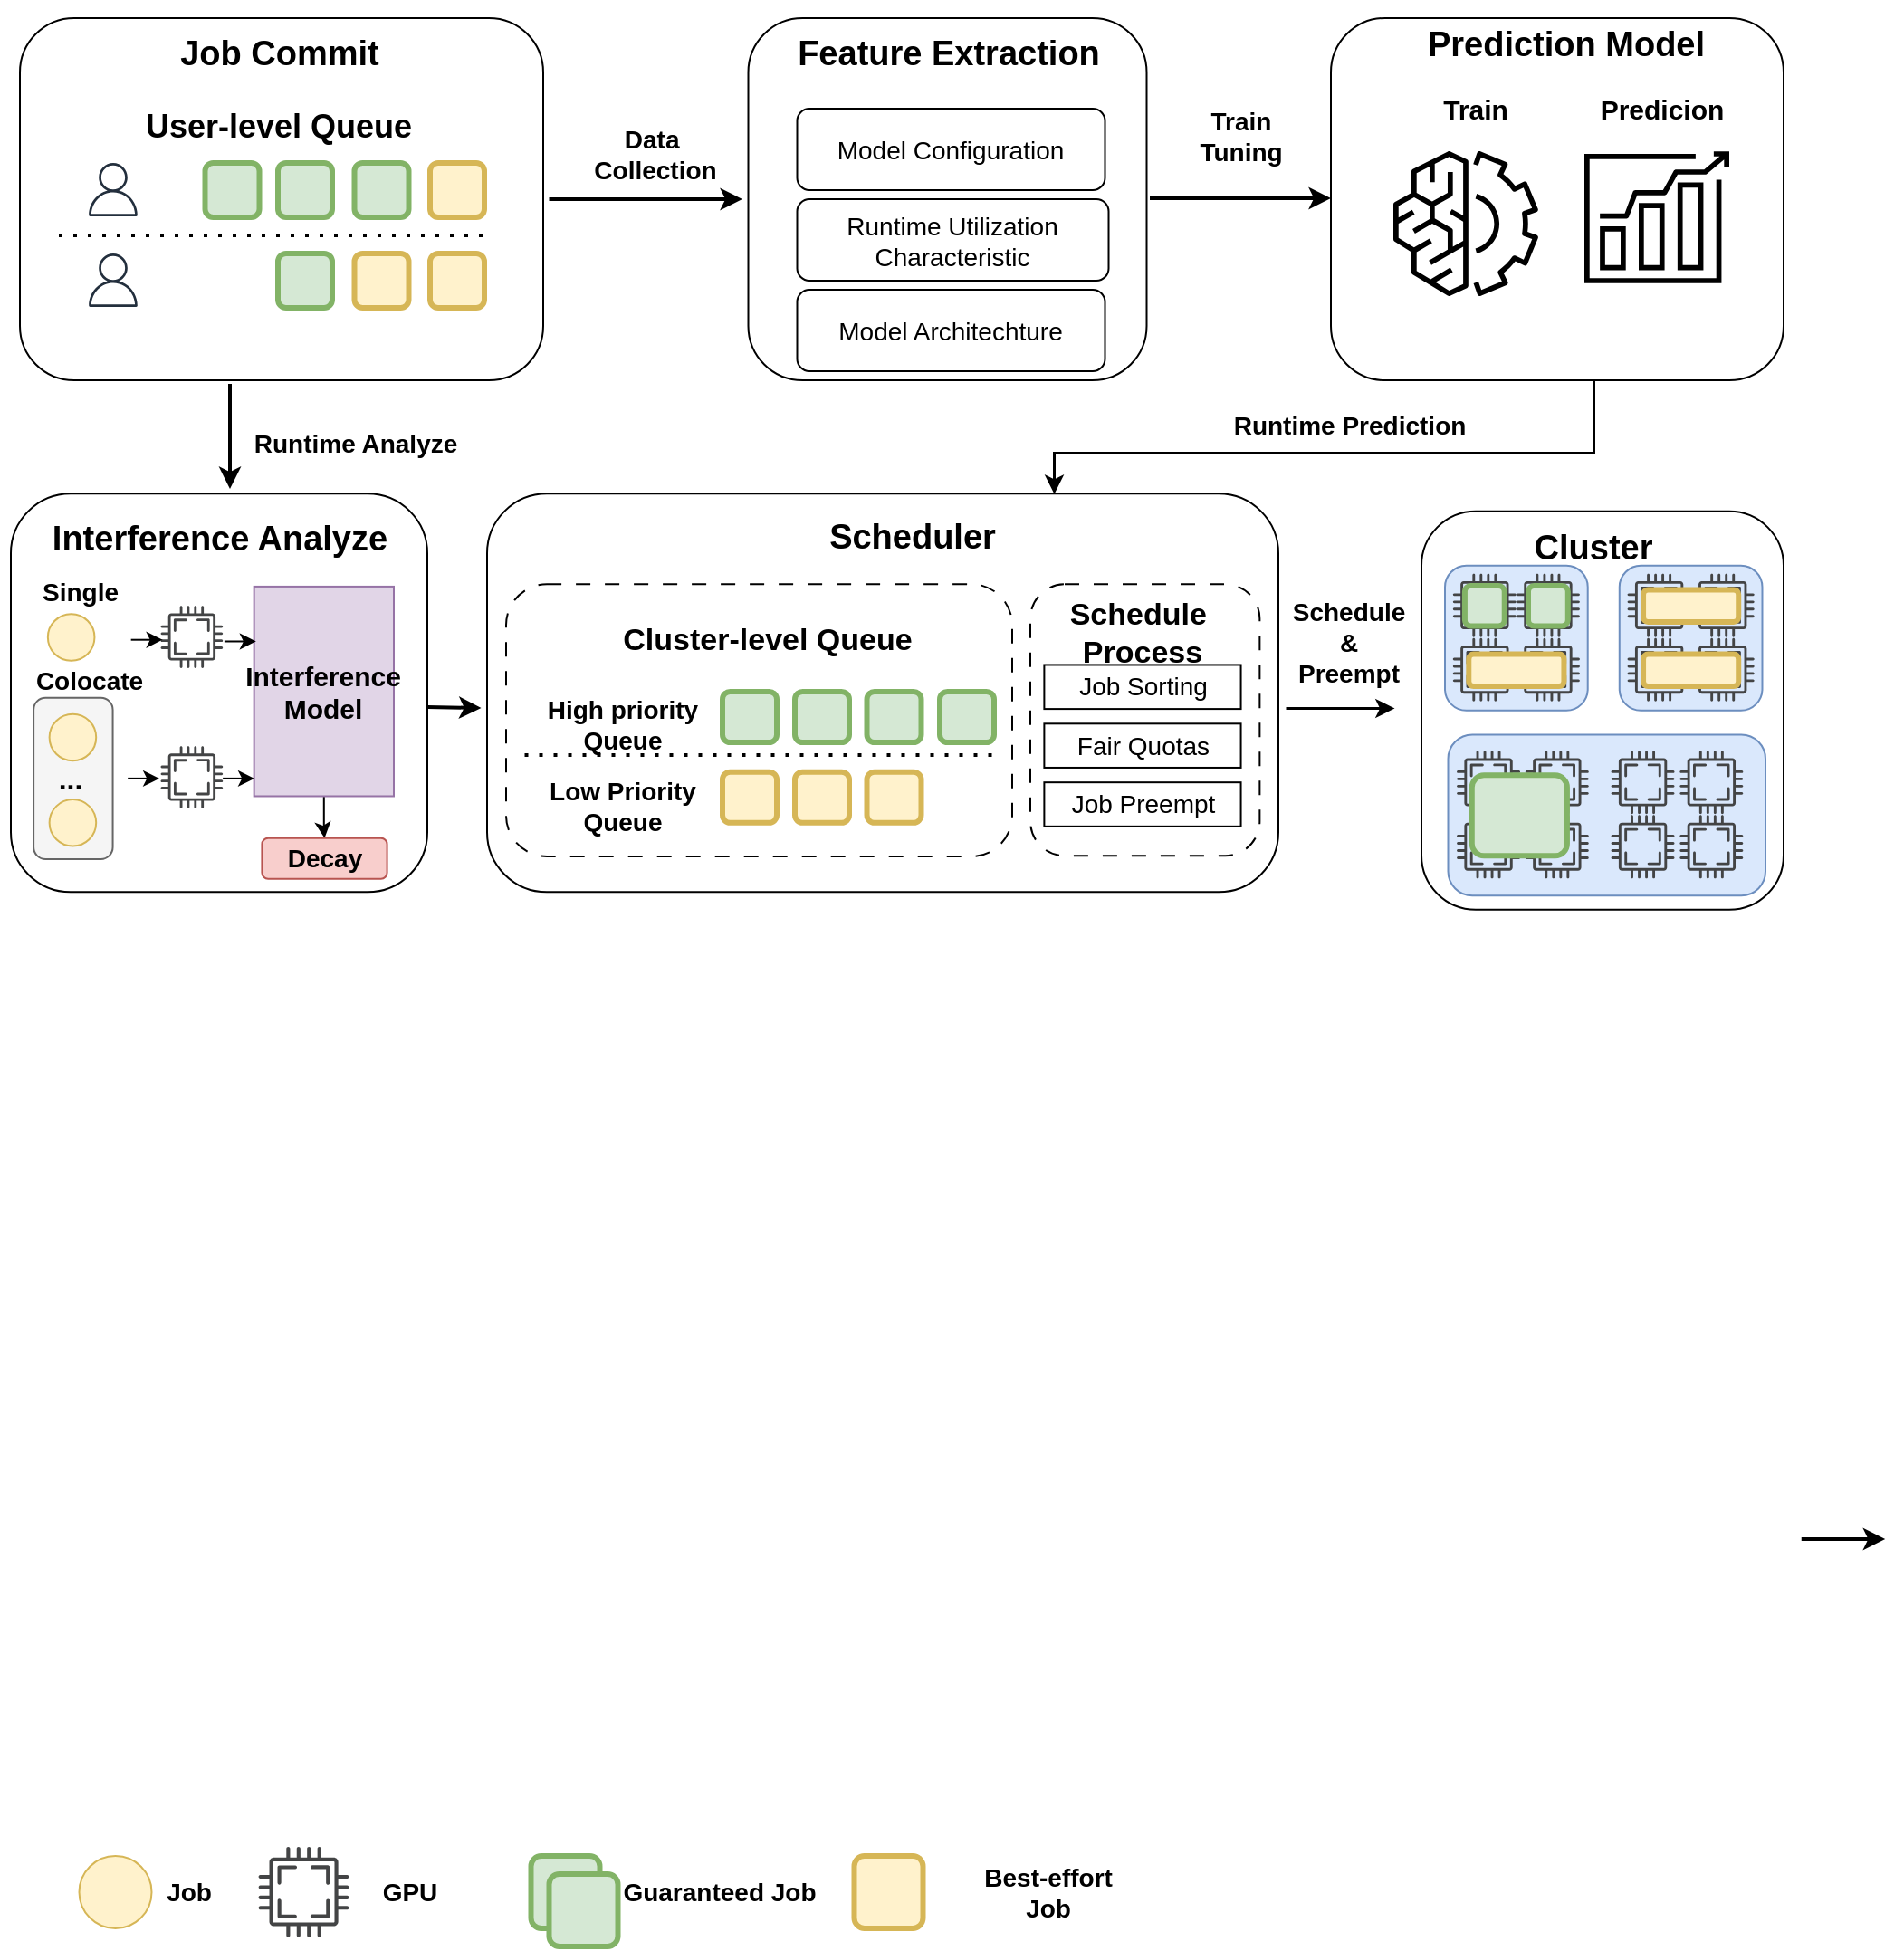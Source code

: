 <mxfile version="26.2.13">
  <diagram name="Page-1" id="rEyPldxTlcFiVWtAm4uS">
    <mxGraphModel dx="2829" dy="1093" grid="1" gridSize="10" guides="1" tooltips="1" connect="1" arrows="1" fold="1" page="1" pageScale="1" pageWidth="827" pageHeight="1169" math="0" shadow="0">
      <root>
        <mxCell id="0" />
        <mxCell id="1" parent="0" />
        <mxCell id="xA-fxwkaHmTKi_L9O3ju-38" value="" style="rounded=1;whiteSpace=wrap;html=1;align=center;verticalAlign=middle;fontFamily=Helvetica;fontSize=12;" parent="1" vertex="1">
          <mxGeometry x="-1604" y="942.63" width="230" height="220" as="geometry" />
        </mxCell>
        <mxCell id="xA-fxwkaHmTKi_L9O3ju-1" value="" style="rounded=1;whiteSpace=wrap;html=1;fillStyle=auto;" parent="1" vertex="1">
          <mxGeometry x="-1599" y="680" width="289" height="200" as="geometry" />
        </mxCell>
        <mxCell id="xA-fxwkaHmTKi_L9O3ju-18" value="&lt;font style=&quot;font-size: 19px;&quot;&gt;&lt;b style=&quot;&quot;&gt;Job Commit&lt;/b&gt;&lt;/font&gt;" style="rounded=0;whiteSpace=wrap;html=1;strokeColor=none;align=center;verticalAlign=middle;fontFamily=Helvetica;fontSize=12;fontColor=default;fillColor=none;" parent="1" vertex="1">
          <mxGeometry x="-1577" y="680" width="243" height="40" as="geometry" />
        </mxCell>
        <mxCell id="xA-fxwkaHmTKi_L9O3ju-29" value="" style="edgeStyle=orthogonalEdgeStyle;rounded=0;orthogonalLoop=1;jettySize=auto;html=1;fontFamily=Helvetica;fontSize=12;fontColor=default;strokeWidth=1.5;" parent="1" source="xA-fxwkaHmTKi_L9O3ju-30" target="xA-fxwkaHmTKi_L9O3ju-57" edge="1">
          <mxGeometry relative="1" as="geometry">
            <Array as="points">
              <mxPoint x="-730" y="920" />
              <mxPoint x="-1028" y="920" />
            </Array>
          </mxGeometry>
        </mxCell>
        <mxCell id="xA-fxwkaHmTKi_L9O3ju-30" value="" style="rounded=1;whiteSpace=wrap;html=1;align=center;verticalAlign=middle;fontFamily=Helvetica;fontSize=12;" parent="1" vertex="1">
          <mxGeometry x="-875" y="680" width="250" height="200" as="geometry" />
        </mxCell>
        <mxCell id="xA-fxwkaHmTKi_L9O3ju-31" value="" style="sketch=0;points=[[0,0,0],[0.25,0,0],[0.5,0,0],[0.75,0,0],[1,0,0],[0,1,0],[0.25,1,0],[0.5,1,0],[0.75,1,0],[1,1,0],[0,0.25,0],[0,0.5,0],[0,0.75,0],[1,0.25,0],[1,0.5,0],[1,0.75,0]];outlineConnect=0;dashed=0;verticalLabelPosition=bottom;verticalAlign=top;align=center;html=1;fontSize=12;fontStyle=0;aspect=fixed;shape=mxgraph.aws4.resourceIcon;resIcon=mxgraph.aws4.machine_learning;rounded=1;fontFamily=Helvetica;" parent="1" vertex="1">
          <mxGeometry x="-850.5" y="743.5" width="100" height="100" as="geometry" />
        </mxCell>
        <mxCell id="xA-fxwkaHmTKi_L9O3ju-32" value="" style="sketch=0;points=[[0,0,0],[0.25,0,0],[0.5,0,0],[0.75,0,0],[1,0,0],[0,1,0],[0.25,1,0],[0.5,1,0],[0.75,1,0],[1,1,0],[0,0.25,0],[0,0.5,0],[0,0.75,0],[1,0.25,0],[1,0.5,0],[1,0.75,0]];outlineConnect=0;dashed=0;verticalLabelPosition=bottom;verticalAlign=top;align=center;html=1;fontSize=12;fontStyle=0;aspect=fixed;shape=mxgraph.aws4.resourceIcon;resIcon=mxgraph.aws4.forecast;rounded=1;fontFamily=Helvetica;" parent="1" vertex="1">
          <mxGeometry x="-745" y="740" width="100" height="100" as="geometry" />
        </mxCell>
        <mxCell id="xA-fxwkaHmTKi_L9O3ju-33" value="&lt;b style=&quot;&quot;&gt;&lt;font style=&quot;font-size: 19px;&quot;&gt;Prediction Model&lt;/font&gt;&lt;/b&gt;" style="rounded=0;whiteSpace=wrap;html=1;strokeColor=none;align=center;verticalAlign=middle;fontFamily=Helvetica;fontSize=12;fontColor=default;fillColor=none;" parent="1" vertex="1">
          <mxGeometry x="-850" y="680" width="210" height="30" as="geometry" />
        </mxCell>
        <mxCell id="xA-fxwkaHmTKi_L9O3ju-34" value="&lt;font style=&quot;font-size: 15px;&quot;&gt;&lt;b&gt;Train&lt;/b&gt;&lt;/font&gt;" style="rounded=0;whiteSpace=wrap;html=1;strokeColor=none;align=center;verticalAlign=middle;fontFamily=Helvetica;fontSize=12;fontColor=default;fillColor=none;" parent="1" vertex="1">
          <mxGeometry x="-855" y="700" width="120" height="60" as="geometry" />
        </mxCell>
        <mxCell id="xA-fxwkaHmTKi_L9O3ju-35" value="&lt;span style=&quot;font-size: 15px;&quot;&gt;&lt;b&gt;Predicion&lt;/b&gt;&lt;/span&gt;" style="rounded=0;whiteSpace=wrap;html=1;strokeColor=none;align=center;verticalAlign=middle;fontFamily=Helvetica;fontSize=12;fontColor=default;fillColor=none;" parent="1" vertex="1">
          <mxGeometry x="-752" y="700" width="120" height="60" as="geometry" />
        </mxCell>
        <mxCell id="xA-fxwkaHmTKi_L9O3ju-36" value="" style="endArrow=classic;html=1;rounded=0;fontFamily=Helvetica;fontSize=12;fontColor=default;strokeWidth=2;" parent="1" edge="1">
          <mxGeometry width="50" height="50" relative="1" as="geometry">
            <mxPoint x="-975" y="779.5" as="sourcePoint" />
            <mxPoint x="-875" y="779.5" as="targetPoint" />
          </mxGeometry>
        </mxCell>
        <mxCell id="xA-fxwkaHmTKi_L9O3ju-37" value="&lt;b&gt;&lt;font style=&quot;font-size: 14px;&quot;&gt;Train&lt;/font&gt;&lt;/b&gt;&lt;div&gt;&lt;b&gt;&lt;font style=&quot;font-size: 14px;&quot;&gt;Tuning&lt;/font&gt;&lt;/b&gt;&lt;/div&gt;" style="text;html=1;align=center;verticalAlign=middle;resizable=0;points=[];autosize=1;strokeColor=none;fillColor=none;fontFamily=Helvetica;fontSize=12;fontColor=default;" parent="1" vertex="1">
          <mxGeometry x="-960" y="720" width="70" height="50" as="geometry" />
        </mxCell>
        <mxCell id="xA-fxwkaHmTKi_L9O3ju-39" value="" style="ellipse;whiteSpace=wrap;html=1;aspect=fixed;rounded=1;strokeColor=#d6b656;align=center;verticalAlign=middle;fontFamily=Helvetica;fontSize=12;fillColor=#fff2cc;" parent="1" vertex="1">
          <mxGeometry x="-1566.25" y="1695" width="40" height="40" as="geometry" />
        </mxCell>
        <mxCell id="xA-fxwkaHmTKi_L9O3ju-40" value="" style="sketch=0;pointerEvents=1;shadow=0;dashed=0;html=1;strokeColor=none;fillColor=#434445;aspect=fixed;labelPosition=center;verticalLabelPosition=bottom;verticalAlign=top;align=center;outlineConnect=0;shape=mxgraph.vvd.cpu;rounded=1;fontFamily=Helvetica;fontSize=12;fontColor=default;" parent="1" vertex="1">
          <mxGeometry x="-1467.25" y="1690" width="50" height="50" as="geometry" />
        </mxCell>
        <mxCell id="xA-fxwkaHmTKi_L9O3ju-41" value="&lt;font style=&quot;font-size: 14px;&quot;&gt;&lt;b&gt;Job&lt;/b&gt;&lt;/font&gt;" style="text;html=1;align=center;verticalAlign=middle;resizable=0;points=[];autosize=1;strokeColor=none;fillColor=none;fontFamily=Helvetica;fontSize=12;fontColor=default;" parent="1" vertex="1">
          <mxGeometry x="-1531.25" y="1700" width="50" height="30" as="geometry" />
        </mxCell>
        <mxCell id="xA-fxwkaHmTKi_L9O3ju-42" value="&lt;font style=&quot;font-size: 14px;&quot;&gt;&lt;b&gt;GPU&lt;/b&gt;&lt;/font&gt;" style="text;html=1;align=center;verticalAlign=middle;resizable=0;points=[];autosize=1;strokeColor=none;fillColor=none;fontFamily=Helvetica;fontSize=12;fontColor=default;" parent="1" vertex="1">
          <mxGeometry x="-1409.25" y="1700" width="50" height="30" as="geometry" />
        </mxCell>
        <mxCell id="xA-fxwkaHmTKi_L9O3ju-56" value="&lt;font style=&quot;font-size: 14px;&quot;&gt;&lt;b&gt;Runtime Analyze&lt;/b&gt;&lt;/font&gt;" style="text;html=1;align=center;verticalAlign=middle;resizable=0;points=[];autosize=1;strokeColor=none;fillColor=none;fontFamily=Helvetica;fontSize=12;fontColor=default;" parent="1" vertex="1">
          <mxGeometry x="-1484" y="900.25" width="140" height="30" as="geometry" />
        </mxCell>
        <mxCell id="xA-fxwkaHmTKi_L9O3ju-57" value="" style="rounded=1;whiteSpace=wrap;html=1;align=center;verticalAlign=middle;fontFamily=Helvetica;fontSize=12;" parent="1" vertex="1">
          <mxGeometry x="-1341" y="942.63" width="437" height="220" as="geometry" />
        </mxCell>
        <mxCell id="xA-fxwkaHmTKi_L9O3ju-58" value="&lt;b style=&quot;&quot;&gt;&lt;font style=&quot;font-size: 19px;&quot;&gt;Scheduler&lt;/font&gt;&lt;/b&gt;" style="rounded=0;whiteSpace=wrap;html=1;strokeColor=none;align=center;verticalAlign=middle;fontFamily=Helvetica;fontSize=12;fontColor=default;fillColor=none;" parent="1" vertex="1">
          <mxGeometry x="-1211" y="937.38" width="210" height="60" as="geometry" />
        </mxCell>
        <mxCell id="xA-fxwkaHmTKi_L9O3ju-65" value="" style="endArrow=classic;html=1;rounded=0;fontFamily=Helvetica;fontSize=12;fontColor=default;strokeWidth=2;" parent="1" edge="1">
          <mxGeometry width="50" height="50" relative="1" as="geometry">
            <mxPoint x="-615.125" y="1520.0" as="sourcePoint" />
            <mxPoint x="-568.88" y="1520" as="targetPoint" />
          </mxGeometry>
        </mxCell>
        <mxCell id="xA-fxwkaHmTKi_L9O3ju-79" value="&lt;b style=&quot;&quot;&gt;&lt;font style=&quot;font-size: 19px;&quot;&gt;Interference Analyze&lt;/font&gt;&lt;/b&gt;" style="rounded=0;whiteSpace=wrap;html=1;strokeColor=none;align=center;verticalAlign=middle;fontFamily=Helvetica;fontSize=12;fontColor=default;fillColor=none;" parent="1" vertex="1">
          <mxGeometry x="-1610" y="952.63" width="243" height="29.75" as="geometry" />
        </mxCell>
        <mxCell id="xA-fxwkaHmTKi_L9O3ju-80" value="&lt;font style=&quot;font-size: 14px;&quot;&gt;&lt;b&gt;Runtime Prediction&lt;/b&gt;&lt;/font&gt;" style="text;html=1;align=center;verticalAlign=middle;resizable=0;points=[];autosize=1;strokeColor=none;fillColor=none;fontFamily=Helvetica;fontSize=12;fontColor=default;" parent="1" vertex="1">
          <mxGeometry x="-940" y="890" width="150" height="30" as="geometry" />
        </mxCell>
        <mxCell id="xA-fxwkaHmTKi_L9O3ju-81" value="" style="endArrow=classic;html=1;rounded=0;fontFamily=Helvetica;fontSize=12;fontColor=default;strokeWidth=2;" parent="1" edge="1">
          <mxGeometry width="50" height="50" relative="1" as="geometry">
            <mxPoint x="-1374" y="1060.5" as="sourcePoint" />
            <mxPoint x="-1344.25" y="1061" as="targetPoint" />
          </mxGeometry>
        </mxCell>
        <mxCell id="pxr-nG4pKd3Dx8W5PENf-3" value="" style="endArrow=classic;html=1;rounded=0;strokeWidth=2;" edge="1" parent="1">
          <mxGeometry width="50" height="50" relative="1" as="geometry">
            <mxPoint x="-1483" y="882" as="sourcePoint" />
            <mxPoint x="-1483" y="940" as="targetPoint" />
          </mxGeometry>
        </mxCell>
        <mxCell id="pxr-nG4pKd3Dx8W5PENf-26" value="" style="rounded=1;whiteSpace=wrap;html=1;fillColor=#d5e8d4;strokeColor=#82b366;strokeWidth=3;" vertex="1" parent="1">
          <mxGeometry x="-1316.75" y="1695" width="38" height="40" as="geometry" />
        </mxCell>
        <mxCell id="pxr-nG4pKd3Dx8W5PENf-27" value="&lt;span style=&quot;text-wrap-mode: wrap;&quot;&gt;&lt;font style=&quot;font-size: 14px;&quot;&gt;&lt;b&gt;Guaranteed Job&lt;/b&gt;&lt;/font&gt;&lt;/span&gt;" style="text;html=1;align=center;verticalAlign=middle;resizable=0;points=[];autosize=1;strokeColor=none;fillColor=none;" vertex="1" parent="1">
          <mxGeometry x="-1278.25" y="1700" width="130" height="30" as="geometry" />
        </mxCell>
        <mxCell id="pxr-nG4pKd3Dx8W5PENf-28" value="" style="rounded=1;whiteSpace=wrap;html=1;fillColor=#fff2cc;strokeColor=#d6b656;strokeWidth=3;" vertex="1" parent="1">
          <mxGeometry x="-1138.25" y="1695" width="38" height="40" as="geometry" />
        </mxCell>
        <mxCell id="pxr-nG4pKd3Dx8W5PENf-29" value="&lt;font style=&quot;font-size: 14px;&quot;&gt;&lt;b style=&quot;&quot;&gt;Best-effort&amp;nbsp;&lt;/b&gt;&lt;/font&gt;&lt;div&gt;&lt;font style=&quot;font-size: 14px;&quot;&gt;&lt;b style=&quot;&quot;&gt;Job&lt;/b&gt;&lt;/font&gt;&lt;b style=&quot;font-size: 14px; background-color: transparent; color: light-dark(rgb(0, 0, 0), rgb(255, 255, 255));&quot;&gt;&amp;nbsp;&lt;/b&gt;&lt;/div&gt;" style="text;html=1;align=center;verticalAlign=middle;whiteSpace=wrap;rounded=0;" vertex="1" parent="1">
          <mxGeometry x="-1088.25" y="1700" width="118" height="30" as="geometry" />
        </mxCell>
        <mxCell id="pxr-nG4pKd3Dx8W5PENf-67" value="" style="group" vertex="1" connectable="0" parent="1">
          <mxGeometry x="-1331" y="992.63" width="280" height="150.38" as="geometry" />
        </mxCell>
        <mxCell id="xA-fxwkaHmTKi_L9O3ju-64" value="" style="rounded=1;whiteSpace=wrap;html=1;strokeColor=default;align=center;verticalAlign=middle;fontFamily=Helvetica;fontSize=12;fontColor=default;fillColor=none;dashed=1;dashPattern=8 8;" parent="pxr-nG4pKd3Dx8W5PENf-67" vertex="1">
          <mxGeometry x="0.5" width="279.5" height="150.38" as="geometry" />
        </mxCell>
        <mxCell id="xA-fxwkaHmTKi_L9O3ju-67" value="&lt;b style=&quot;&quot;&gt;&lt;font style=&quot;font-size: 17px;&quot;&gt;Cluster-level Queue&lt;/font&gt;&lt;/b&gt;" style="rounded=0;whiteSpace=wrap;html=1;strokeColor=none;align=center;verticalAlign=middle;fontFamily=Helvetica;fontSize=12;fontColor=default;fillColor=none;" parent="pxr-nG4pKd3Dx8W5PENf-67" vertex="1">
          <mxGeometry x="40" y="3.423" width="210" height="55.955" as="geometry" />
        </mxCell>
        <mxCell id="xA-fxwkaHmTKi_L9O3ju-68" value="" style="endArrow=none;dashed=1;html=1;dashPattern=1 3;strokeWidth=2;rounded=0;" parent="pxr-nG4pKd3Dx8W5PENf-67" edge="1">
          <mxGeometry width="50" height="50" relative="1" as="geometry">
            <mxPoint x="10.75" y="94.425" as="sourcePoint" />
            <mxPoint x="270" y="94.425" as="targetPoint" />
          </mxGeometry>
        </mxCell>
        <mxCell id="xA-fxwkaHmTKi_L9O3ju-69" value="" style="rounded=1;whiteSpace=wrap;html=1;fillColor=#d5e8d4;strokeColor=#82b366;strokeWidth=3;" parent="pxr-nG4pKd3Dx8W5PENf-67" vertex="1">
          <mxGeometry x="120" y="59.378" width="30" height="27.978" as="geometry" />
        </mxCell>
        <mxCell id="xA-fxwkaHmTKi_L9O3ju-70" value="" style="rounded=1;whiteSpace=wrap;html=1;fillColor=#d5e8d4;strokeColor=#82b366;strokeWidth=3;" parent="pxr-nG4pKd3Dx8W5PENf-67" vertex="1">
          <mxGeometry x="160" y="59.378" width="30" height="27.978" as="geometry" />
        </mxCell>
        <mxCell id="xA-fxwkaHmTKi_L9O3ju-71" value="" style="rounded=1;whiteSpace=wrap;html=1;fillColor=#d5e8d4;strokeColor=#82b366;strokeWidth=3;" parent="pxr-nG4pKd3Dx8W5PENf-67" vertex="1">
          <mxGeometry x="199.75" y="59.378" width="30" height="27.978" as="geometry" />
        </mxCell>
        <mxCell id="xA-fxwkaHmTKi_L9O3ju-72" value="" style="rounded=1;whiteSpace=wrap;html=1;fillColor=#d5e8d4;strokeColor=#82b366;strokeWidth=3;" parent="pxr-nG4pKd3Dx8W5PENf-67" vertex="1">
          <mxGeometry x="240" y="59.378" width="30" height="27.978" as="geometry" />
        </mxCell>
        <mxCell id="xA-fxwkaHmTKi_L9O3ju-73" value="&lt;font style=&quot;font-size: 14px;&quot;&gt;&lt;b&gt;High priority Queue&lt;/b&gt;&lt;/font&gt;" style="text;whiteSpace=wrap;html=1;fontFamily=Helvetica;fontSize=12;fontColor=default;align=center;" parent="pxr-nG4pKd3Dx8W5PENf-67" vertex="1">
          <mxGeometry y="54.715" width="130" height="37.304" as="geometry" />
        </mxCell>
        <mxCell id="xA-fxwkaHmTKi_L9O3ju-77" value="&lt;font style=&quot;font-size: 14px;&quot;&gt;&lt;b&gt;Low Priority Queue&lt;/b&gt;&lt;/font&gt;" style="text;whiteSpace=wrap;html=1;fontFamily=Helvetica;fontSize=12;fontColor=default;align=center;" parent="pxr-nG4pKd3Dx8W5PENf-67" vertex="1">
          <mxGeometry y="99.088" width="130" height="37.304" as="geometry" />
        </mxCell>
        <mxCell id="pxr-nG4pKd3Dx8W5PENf-30" value="" style="rounded=1;whiteSpace=wrap;html=1;fillColor=#fff2cc;strokeColor=#d6b656;strokeWidth=3;" vertex="1" parent="pxr-nG4pKd3Dx8W5PENf-67">
          <mxGeometry x="199.75" y="103.751" width="30" height="27.978" as="geometry" />
        </mxCell>
        <mxCell id="pxr-nG4pKd3Dx8W5PENf-32" value="" style="rounded=1;whiteSpace=wrap;html=1;fillColor=#fff2cc;strokeColor=#d6b656;strokeWidth=3;" vertex="1" parent="pxr-nG4pKd3Dx8W5PENf-67">
          <mxGeometry x="160" y="103.751" width="30" height="27.978" as="geometry" />
        </mxCell>
        <mxCell id="pxr-nG4pKd3Dx8W5PENf-33" value="" style="rounded=1;whiteSpace=wrap;html=1;fillColor=#fff2cc;strokeColor=#d6b656;strokeWidth=3;" vertex="1" parent="pxr-nG4pKd3Dx8W5PENf-67">
          <mxGeometry x="120" y="103.751" width="30" height="27.978" as="geometry" />
        </mxCell>
        <mxCell id="pxr-nG4pKd3Dx8W5PENf-70" value="" style="group" vertex="1" connectable="0" parent="1">
          <mxGeometry x="-1041" y="992.63" width="157" height="150" as="geometry" />
        </mxCell>
        <mxCell id="xA-fxwkaHmTKi_L9O3ju-59" value="" style="rounded=1;whiteSpace=wrap;html=1;strokeColor=default;align=center;verticalAlign=middle;fontFamily=Helvetica;fontSize=12;fontColor=default;fillColor=none;dashed=1;dashPattern=8 8;" parent="pxr-nG4pKd3Dx8W5PENf-70" vertex="1">
          <mxGeometry width="126.686" height="150" as="geometry" />
        </mxCell>
        <mxCell id="xA-fxwkaHmTKi_L9O3ju-61" value="&lt;font style=&quot;font-size: 14px;&quot;&gt;Job Sorting&lt;/font&gt;" style="rounded=0;whiteSpace=wrap;html=1;strokeColor=default;align=center;verticalAlign=middle;fontFamily=Helvetica;fontSize=12;fontColor=default;fillColor=none;" parent="pxr-nG4pKd3Dx8W5PENf-70" vertex="1">
          <mxGeometry x="7.692" y="44.595" width="108.588" height="24.324" as="geometry" />
        </mxCell>
        <mxCell id="xA-fxwkaHmTKi_L9O3ju-62" value="&lt;font style=&quot;font-size: 14px;&quot;&gt;Fair Quotas&lt;/font&gt;" style="rounded=0;whiteSpace=wrap;html=1;strokeColor=default;align=center;verticalAlign=middle;fontFamily=Helvetica;fontSize=12;fontColor=default;fillColor=none;" parent="pxr-nG4pKd3Dx8W5PENf-70" vertex="1">
          <mxGeometry x="7.692" y="77.027" width="108.588" height="24.324" as="geometry" />
        </mxCell>
        <mxCell id="xA-fxwkaHmTKi_L9O3ju-63" value="&lt;font style=&quot;font-size: 14px;&quot;&gt;Job Preempt&lt;/font&gt;" style="rounded=0;whiteSpace=wrap;html=1;strokeColor=default;align=center;verticalAlign=middle;fontFamily=Helvetica;fontSize=12;fontColor=default;fillColor=none;" parent="pxr-nG4pKd3Dx8W5PENf-70" vertex="1">
          <mxGeometry x="7.692" y="109.459" width="108.588" height="24.324" as="geometry" />
        </mxCell>
        <mxCell id="pxr-nG4pKd3Dx8W5PENf-4" style="edgeStyle=orthogonalEdgeStyle;rounded=0;orthogonalLoop=1;jettySize=auto;html=1;exitX=0.5;exitY=1;exitDx=0;exitDy=0;" edge="1" parent="pxr-nG4pKd3Dx8W5PENf-70" source="xA-fxwkaHmTKi_L9O3ju-61" target="xA-fxwkaHmTKi_L9O3ju-61">
          <mxGeometry relative="1" as="geometry" />
        </mxCell>
        <mxCell id="xA-fxwkaHmTKi_L9O3ju-60" value="&lt;b style=&quot;&quot;&gt;&lt;font style=&quot;font-size: 17px;&quot;&gt;Schedule&amp;nbsp;&lt;/font&gt;&lt;/b&gt;&lt;div&gt;&lt;b style=&quot;&quot;&gt;&lt;font style=&quot;font-size: 17px;&quot;&gt;Process&lt;/font&gt;&lt;/b&gt;&lt;/div&gt;" style="rounded=0;whiteSpace=wrap;html=1;strokeColor=none;align=center;verticalAlign=middle;fontFamily=Helvetica;fontSize=12;fontColor=default;fillColor=none;" parent="pxr-nG4pKd3Dx8W5PENf-70" vertex="1">
          <mxGeometry x="-33.029" width="190.029" height="54.217" as="geometry" />
        </mxCell>
        <mxCell id="pxr-nG4pKd3Dx8W5PENf-101" value="" style="rounded=1;whiteSpace=wrap;html=1;fillColor=#d5e8d4;strokeColor=#82b366;strokeWidth=3;" vertex="1" parent="1">
          <mxGeometry x="-1306.75" y="1705" width="38" height="40" as="geometry" />
        </mxCell>
        <mxCell id="pxr-nG4pKd3Dx8W5PENf-104" value="" style="endArrow=classic;html=1;rounded=0;fontFamily=Helvetica;fontSize=12;fontColor=default;strokeWidth=1.5;" edge="1" parent="1">
          <mxGeometry width="50" height="50" relative="1" as="geometry">
            <mxPoint x="-900" y="1061" as="sourcePoint" />
            <mxPoint x="-840" y="1061" as="targetPoint" />
          </mxGeometry>
        </mxCell>
        <mxCell id="pxr-nG4pKd3Dx8W5PENf-106" value="" style="group" vertex="1" connectable="0" parent="1">
          <mxGeometry x="-1577.5" y="710" width="240" height="130" as="geometry" />
        </mxCell>
        <mxCell id="xA-fxwkaHmTKi_L9O3ju-2" value="" style="endArrow=none;dashed=1;html=1;dashPattern=1 3;strokeWidth=2;rounded=0;" parent="pxr-nG4pKd3Dx8W5PENf-106" edge="1">
          <mxGeometry width="50" height="50" relative="1" as="geometry">
            <mxPoint y="90" as="sourcePoint" />
            <mxPoint x="240" y="90" as="targetPoint" />
          </mxGeometry>
        </mxCell>
        <mxCell id="xA-fxwkaHmTKi_L9O3ju-3" value="" style="rounded=1;whiteSpace=wrap;html=1;fillColor=#d5e8d4;strokeColor=#82b366;strokeWidth=3;" parent="pxr-nG4pKd3Dx8W5PENf-106" vertex="1">
          <mxGeometry x="80.75" y="50" width="30" height="30" as="geometry" />
        </mxCell>
        <mxCell id="xA-fxwkaHmTKi_L9O3ju-4" value="" style="rounded=1;whiteSpace=wrap;html=1;fillColor=#d5e8d4;strokeColor=#82b366;strokeWidth=3;" parent="pxr-nG4pKd3Dx8W5PENf-106" vertex="1">
          <mxGeometry x="121" y="50" width="30" height="30" as="geometry" />
        </mxCell>
        <mxCell id="xA-fxwkaHmTKi_L9O3ju-5" value="" style="rounded=1;whiteSpace=wrap;html=1;fillColor=#d5e8d4;strokeColor=#82b366;strokeWidth=3;" parent="pxr-nG4pKd3Dx8W5PENf-106" vertex="1">
          <mxGeometry x="163.25" y="50" width="30" height="30" as="geometry" />
        </mxCell>
        <mxCell id="xA-fxwkaHmTKi_L9O3ju-6" value="" style="rounded=1;whiteSpace=wrap;html=1;fillColor=#fff2cc;strokeColor=#d6b656;strokeWidth=3;" parent="pxr-nG4pKd3Dx8W5PENf-106" vertex="1">
          <mxGeometry x="205" y="50" width="30" height="30" as="geometry" />
        </mxCell>
        <mxCell id="xA-fxwkaHmTKi_L9O3ju-7" value="" style="rounded=1;whiteSpace=wrap;html=1;fillColor=#d5e8d4;strokeColor=#82b366;strokeWidth=3;" parent="pxr-nG4pKd3Dx8W5PENf-106" vertex="1">
          <mxGeometry x="121" y="100" width="30" height="30" as="geometry" />
        </mxCell>
        <mxCell id="xA-fxwkaHmTKi_L9O3ju-8" value="" style="rounded=1;whiteSpace=wrap;html=1;fillColor=#fff2cc;strokeColor=#d6b656;strokeWidth=3;" parent="pxr-nG4pKd3Dx8W5PENf-106" vertex="1">
          <mxGeometry x="205" y="100" width="30" height="30" as="geometry" />
        </mxCell>
        <mxCell id="xA-fxwkaHmTKi_L9O3ju-9" value="" style="rounded=1;whiteSpace=wrap;html=1;fillColor=#fff2cc;strokeColor=#d6b656;strokeWidth=3;" parent="pxr-nG4pKd3Dx8W5PENf-106" vertex="1">
          <mxGeometry x="163.25" y="100" width="30" height="30" as="geometry" />
        </mxCell>
        <mxCell id="xA-fxwkaHmTKi_L9O3ju-10" value="" style="sketch=0;outlineConnect=0;fontColor=#232F3E;gradientColor=none;fillColor=#232F3D;strokeColor=none;dashed=0;verticalLabelPosition=bottom;verticalAlign=top;align=center;html=1;fontSize=12;fontStyle=0;aspect=fixed;pointerEvents=1;shape=mxgraph.aws4.user;" parent="pxr-nG4pKd3Dx8W5PENf-106" vertex="1">
          <mxGeometry x="16" y="50" width="28" height="29.47" as="geometry" />
        </mxCell>
        <mxCell id="pxr-nG4pKd3Dx8W5PENf-31" value="&lt;span style=&quot;font-size: 18px;&quot;&gt;&lt;b&gt;User-level Queue&lt;/b&gt;&lt;/span&gt;" style="rounded=0;whiteSpace=wrap;html=1;strokeColor=none;align=center;verticalAlign=middle;fontFamily=Helvetica;fontSize=12;fontColor=default;fillColor=none;" vertex="1" parent="pxr-nG4pKd3Dx8W5PENf-106">
          <mxGeometry x="16" width="210" height="60" as="geometry" />
        </mxCell>
        <mxCell id="pxr-nG4pKd3Dx8W5PENf-105" value="" style="sketch=0;outlineConnect=0;fontColor=#232F3E;gradientColor=none;fillColor=#232F3D;strokeColor=none;dashed=0;verticalLabelPosition=bottom;verticalAlign=top;align=center;html=1;fontSize=12;fontStyle=0;aspect=fixed;pointerEvents=1;shape=mxgraph.aws4.user;" vertex="1" parent="pxr-nG4pKd3Dx8W5PENf-106">
          <mxGeometry x="16" y="100" width="28" height="29.47" as="geometry" />
        </mxCell>
        <mxCell id="pxr-nG4pKd3Dx8W5PENf-109" value="&lt;font style=&quot;text-wrap-mode: nowrap; font-size: 14px;&quot;&gt;&lt;b&gt;Data&amp;nbsp;&lt;/b&gt;&lt;/font&gt;&lt;div style=&quot;text-wrap-mode: nowrap;&quot;&gt;&lt;font style=&quot;font-size: 14px;&quot;&gt;&lt;b&gt;Collection&lt;/b&gt;&lt;/font&gt;&lt;/div&gt;" style="text;html=1;align=center;verticalAlign=middle;whiteSpace=wrap;rounded=0;" vertex="1" parent="1">
          <mxGeometry x="-1278.25" y="740" width="60" height="30" as="geometry" />
        </mxCell>
        <mxCell id="pxr-nG4pKd3Dx8W5PENf-110" value="" style="endArrow=classic;html=1;rounded=0;fontFamily=Helvetica;fontSize=12;fontColor=default;strokeWidth=2;" edge="1" parent="1">
          <mxGeometry width="50" height="50" relative="1" as="geometry">
            <mxPoint x="-1306.75" y="780" as="sourcePoint" />
            <mxPoint x="-1200" y="780" as="targetPoint" />
          </mxGeometry>
        </mxCell>
        <mxCell id="pxr-nG4pKd3Dx8W5PENf-111" value="" style="group" vertex="1" connectable="0" parent="1">
          <mxGeometry x="-1196.75" y="670" width="220" height="210" as="geometry" />
        </mxCell>
        <mxCell id="xA-fxwkaHmTKi_L9O3ju-19" value="&lt;div&gt;&lt;br&gt;&lt;/div&gt;&lt;div&gt;&lt;br&gt;&lt;/div&gt;&lt;div&gt;&lt;br&gt;&lt;/div&gt;&lt;div&gt;&lt;br&gt;&lt;/div&gt;&lt;div&gt;&lt;br&gt;&lt;/div&gt;&lt;div&gt;&lt;br&gt;&lt;/div&gt;&lt;div&gt;&lt;br&gt;&lt;/div&gt;&lt;div&gt;&lt;br&gt;&lt;/div&gt;" style="rounded=1;whiteSpace=wrap;html=1;align=center;verticalAlign=middle;fontFamily=Helvetica;fontSize=12;" parent="pxr-nG4pKd3Dx8W5PENf-111" vertex="1">
          <mxGeometry y="10" width="220" height="200" as="geometry" />
        </mxCell>
        <mxCell id="xA-fxwkaHmTKi_L9O3ju-20" value="&lt;font style=&quot;font-size: 19px;&quot;&gt;&lt;b style=&quot;&quot;&gt;Feature Extraction&lt;/b&gt;&lt;/font&gt;" style="rounded=0;whiteSpace=wrap;html=1;strokeColor=none;align=center;verticalAlign=middle;fontFamily=Helvetica;fontSize=12;fontColor=default;fillColor=none;" parent="pxr-nG4pKd3Dx8W5PENf-111" vertex="1">
          <mxGeometry x="6" width="210" height="60" as="geometry" />
        </mxCell>
        <mxCell id="xA-fxwkaHmTKi_L9O3ju-21" value="&lt;font style=&quot;font-size: 14px;&quot;&gt;Model Configuration&lt;/font&gt;" style="rounded=1;whiteSpace=wrap;html=1;align=center;verticalAlign=middle;fontFamily=Helvetica;fontSize=12;" parent="pxr-nG4pKd3Dx8W5PENf-111" vertex="1">
          <mxGeometry x="27" y="60" width="170" height="45" as="geometry" />
        </mxCell>
        <mxCell id="xA-fxwkaHmTKi_L9O3ju-24" value="&lt;span style=&quot;color: light-dark(rgb(0, 0, 0), rgb(255, 255, 255)); background-color: transparent;&quot;&gt;&lt;font style=&quot;font-size: 14px;&quot;&gt;Runtime Utilization Characteristic&lt;/font&gt;&lt;/span&gt;" style="rounded=1;whiteSpace=wrap;html=1;align=center;verticalAlign=middle;fontFamily=Helvetica;fontSize=12;" parent="pxr-nG4pKd3Dx8W5PENf-111" vertex="1">
          <mxGeometry x="27" y="110" width="172" height="45" as="geometry" />
        </mxCell>
        <mxCell id="pxr-nG4pKd3Dx8W5PENf-107" value="&lt;font style=&quot;font-size: 14px;&quot;&gt;Model Architechture&lt;/font&gt;" style="rounded=1;whiteSpace=wrap;html=1;align=center;verticalAlign=middle;fontFamily=Helvetica;fontSize=12;" vertex="1" parent="pxr-nG4pKd3Dx8W5PENf-111">
          <mxGeometry x="27" y="160" width="170" height="45" as="geometry" />
        </mxCell>
        <mxCell id="pxr-nG4pKd3Dx8W5PENf-122" value="" style="group" vertex="1" connectable="0" parent="1">
          <mxGeometry x="-1601.5" y="982.38" width="209" height="173" as="geometry" />
        </mxCell>
        <mxCell id="xA-fxwkaHmTKi_L9O3ju-43" value="" style="ellipse;whiteSpace=wrap;html=1;aspect=fixed;rounded=1;strokeColor=#d6b656;align=center;verticalAlign=middle;fontFamily=Helvetica;fontSize=12;fillColor=#fff2cc;" parent="pxr-nG4pKd3Dx8W5PENf-122" vertex="1">
          <mxGeometry x="17.927" y="26.718" width="25.794" height="25.794" as="geometry" />
        </mxCell>
        <mxCell id="xA-fxwkaHmTKi_L9O3ju-44" value="" style="sketch=0;pointerEvents=1;shadow=0;dashed=0;html=1;strokeColor=none;fillColor=#434445;aspect=fixed;labelPosition=center;verticalLabelPosition=bottom;verticalAlign=top;align=center;outlineConnect=0;shape=mxgraph.vvd.cpu;rounded=1;fontFamily=Helvetica;fontSize=12;fontColor=default;" parent="pxr-nG4pKd3Dx8W5PENf-122" vertex="1">
          <mxGeometry x="80.233" y="22.265" width="34.392" height="34.392" as="geometry" />
        </mxCell>
        <mxCell id="xA-fxwkaHmTKi_L9O3ju-47" value="&lt;font style=&quot;font-size: 14px;&quot;&gt;&lt;b&gt;Single&lt;/b&gt;&lt;/font&gt;" style="text;html=1;align=center;verticalAlign=middle;resizable=0;points=[];autosize=1;strokeColor=none;fillColor=none;fontFamily=Helvetica;fontSize=12;fontColor=default;" parent="pxr-nG4pKd3Dx8W5PENf-122" vertex="1">
          <mxGeometry x="0.437" width="70" height="30" as="geometry" />
        </mxCell>
        <mxCell id="xA-fxwkaHmTKi_L9O3ju-48" value="" style="sketch=0;pointerEvents=1;shadow=0;dashed=0;html=1;strokeColor=none;fillColor=#434445;aspect=fixed;labelPosition=center;verticalLabelPosition=bottom;verticalAlign=top;align=center;outlineConnect=0;shape=mxgraph.vvd.cpu;rounded=1;fontFamily=Helvetica;fontSize=12;fontColor=default;" parent="pxr-nG4pKd3Dx8W5PENf-122" vertex="1">
          <mxGeometry x="80.233" y="99.748" width="34.392" height="34.392" as="geometry" />
        </mxCell>
        <mxCell id="xA-fxwkaHmTKi_L9O3ju-49" value="&lt;font style=&quot;font-size: 14px;&quot;&gt;&lt;b&gt;Colocate&lt;/b&gt;&lt;/font&gt;" style="text;html=1;align=center;verticalAlign=middle;resizable=0;points=[];autosize=1;strokeColor=none;fillColor=none;fontFamily=Helvetica;fontSize=12;fontColor=default;" parent="pxr-nG4pKd3Dx8W5PENf-122" vertex="1">
          <mxGeometry y="48.983" width="80" height="30" as="geometry" />
        </mxCell>
        <mxCell id="pxr-nG4pKd3Dx8W5PENf-63" value="" style="edgeStyle=orthogonalEdgeStyle;rounded=0;orthogonalLoop=1;jettySize=auto;html=1;" edge="1" parent="pxr-nG4pKd3Dx8W5PENf-122" source="pxr-nG4pKd3Dx8W5PENf-1" target="pxr-nG4pKd3Dx8W5PENf-2">
          <mxGeometry relative="1" as="geometry" />
        </mxCell>
        <mxCell id="pxr-nG4pKd3Dx8W5PENf-1" value="&lt;b style=&quot;&quot;&gt;&lt;font style=&quot;font-size: 15px;&quot;&gt;Interference Model&lt;/font&gt;&lt;/b&gt;" style="rounded=0;whiteSpace=wrap;html=1;strokeColor=#9673a6;align=center;verticalAlign=middle;fontFamily=Helvetica;fontSize=12;fillColor=#e1d5e7;" vertex="1" parent="pxr-nG4pKd3Dx8W5PENf-122">
          <mxGeometry x="131.827" y="11.578" width="77.173" height="115.779" as="geometry" />
        </mxCell>
        <mxCell id="pxr-nG4pKd3Dx8W5PENf-2" value="&lt;font style=&quot;font-size: 14px;&quot;&gt;&lt;b&gt;Decay&lt;/b&gt;&lt;/font&gt;" style="rounded=1;whiteSpace=wrap;html=1;fillColor=#f8cecc;strokeColor=#b85450;" vertex="1" parent="pxr-nG4pKd3Dx8W5PENf-122">
          <mxGeometry x="136.2" y="150.512" width="69.084" height="22.488" as="geometry" />
        </mxCell>
        <mxCell id="pxr-nG4pKd3Dx8W5PENf-112" value="" style="group" vertex="1" connectable="0" parent="pxr-nG4pKd3Dx8W5PENf-122">
          <mxGeometry x="4.81" y="73.03" width="52.469" height="89.06" as="geometry" />
        </mxCell>
        <mxCell id="pxr-nG4pKd3Dx8W5PENf-11" value="" style="rounded=1;whiteSpace=wrap;html=1;fillColor=#f5f5f5;strokeColor=#666666;fontColor=#333333;" vertex="1" parent="pxr-nG4pKd3Dx8W5PENf-112">
          <mxGeometry x="5.247" width="43.724" height="89.06" as="geometry" />
        </mxCell>
        <mxCell id="xA-fxwkaHmTKi_L9O3ju-51" value="" style="ellipse;whiteSpace=wrap;html=1;aspect=fixed;rounded=1;strokeColor=#d6b656;align=center;verticalAlign=middle;fontFamily=Helvetica;fontSize=12;fillColor=#fff2cc;rotation=90;" parent="pxr-nG4pKd3Dx8W5PENf-112" vertex="1">
          <mxGeometry x="13.992" y="8.906" width="25.794" height="25.794" as="geometry" />
        </mxCell>
        <mxCell id="xA-fxwkaHmTKi_L9O3ju-52" value="" style="ellipse;whiteSpace=wrap;html=1;aspect=fixed;rounded=1;strokeColor=#d6b656;align=center;verticalAlign=middle;fontFamily=Helvetica;fontSize=12;fillColor=#fff2cc;rotation=90;" parent="pxr-nG4pKd3Dx8W5PENf-112" vertex="1">
          <mxGeometry x="13.992" y="56.108" width="25.794" height="25.794" as="geometry" />
        </mxCell>
        <mxCell id="pxr-nG4pKd3Dx8W5PENf-10" value="&lt;font style=&quot;font-size: 16px;&quot;&gt;&lt;b&gt;...&lt;/b&gt;&lt;/font&gt;" style="text;html=1;align=center;verticalAlign=middle;whiteSpace=wrap;rounded=0;" vertex="1" parent="pxr-nG4pKd3Dx8W5PENf-112">
          <mxGeometry y="31.171" width="52.469" height="26.718" as="geometry" />
        </mxCell>
        <mxCell id="pxr-nG4pKd3Dx8W5PENf-115" value="" style="endArrow=classic;html=1;rounded=0;" edge="1" parent="pxr-nG4pKd3Dx8W5PENf-122">
          <mxGeometry width="50" height="50" relative="1" as="geometry">
            <mxPoint x="63.837" y="40.968" as="sourcePoint" />
            <mxPoint x="81.326" y="40.968" as="targetPoint" />
          </mxGeometry>
        </mxCell>
        <mxCell id="pxr-nG4pKd3Dx8W5PENf-119" value="" style="endArrow=classic;html=1;rounded=0;" edge="1" parent="pxr-nG4pKd3Dx8W5PENf-122">
          <mxGeometry width="50" height="50" relative="1" as="geometry">
            <mxPoint x="115.431" y="41.858" as="sourcePoint" />
            <mxPoint x="132.921" y="41.858" as="targetPoint" />
          </mxGeometry>
        </mxCell>
        <mxCell id="pxr-nG4pKd3Dx8W5PENf-120" value="" style="endArrow=classic;html=1;rounded=0;" edge="1" parent="pxr-nG4pKd3Dx8W5PENf-122">
          <mxGeometry width="50" height="50" relative="1" as="geometry">
            <mxPoint x="114.556" y="117.56" as="sourcePoint" />
            <mxPoint x="132.046" y="117.56" as="targetPoint" />
          </mxGeometry>
        </mxCell>
        <mxCell id="pxr-nG4pKd3Dx8W5PENf-121" value="" style="endArrow=classic;html=1;rounded=0;" edge="1" parent="pxr-nG4pKd3Dx8W5PENf-122">
          <mxGeometry width="50" height="50" relative="1" as="geometry">
            <mxPoint x="62.088" y="117.56" as="sourcePoint" />
            <mxPoint x="79.577" y="117.56" as="targetPoint" />
          </mxGeometry>
        </mxCell>
        <mxCell id="pxr-nG4pKd3Dx8W5PENf-125" value="" style="group" vertex="1" connectable="0" parent="1">
          <mxGeometry x="-835" y="942.63" width="210" height="229.75" as="geometry" />
        </mxCell>
        <mxCell id="xA-fxwkaHmTKi_L9O3ju-66" value="&lt;font style=&quot;font-size: 14px;&quot;&gt;&lt;b&gt;Schedule&amp;nbsp;&lt;/b&gt;&lt;/font&gt;&lt;div&gt;&lt;font style=&quot;font-size: 14px;&quot;&gt;&lt;b&gt;&amp;amp;&lt;br&gt;Preempt&lt;/b&gt;&lt;/font&gt;&lt;/div&gt;" style="text;html=1;align=center;verticalAlign=middle;resizable=0;points=[];autosize=1;strokeColor=none;fillColor=none;fontFamily=Helvetica;fontSize=12;fontColor=default;" parent="pxr-nG4pKd3Dx8W5PENf-125" vertex="1">
          <mxGeometry x="70" y="81.75" width="90" height="60" as="geometry" />
        </mxCell>
        <mxCell id="pxr-nG4pKd3Dx8W5PENf-36" value="&lt;div&gt;&lt;br&gt;&lt;/div&gt;&lt;div&gt;&lt;br&gt;&lt;/div&gt;&lt;div&gt;&lt;br&gt;&lt;/div&gt;&lt;div&gt;&lt;br&gt;&lt;/div&gt;&lt;div&gt;&lt;br&gt;&lt;/div&gt;&lt;div&gt;&lt;br&gt;&lt;/div&gt;&lt;div&gt;&lt;br&gt;&lt;/div&gt;&lt;div&gt;&lt;br&gt;&lt;/div&gt;" style="rounded=1;whiteSpace=wrap;html=1;align=center;verticalAlign=middle;fontFamily=Helvetica;fontSize=12;" vertex="1" parent="pxr-nG4pKd3Dx8W5PENf-125">
          <mxGeometry x="10" y="9.75" width="200" height="220" as="geometry" />
        </mxCell>
        <mxCell id="pxr-nG4pKd3Dx8W5PENf-60" value="&lt;span style=&quot;font-size: 19px;&quot;&gt;&lt;b&gt;Cluster&lt;/b&gt;&lt;/span&gt;" style="rounded=0;whiteSpace=wrap;html=1;strokeColor=none;align=center;verticalAlign=middle;fontFamily=Helvetica;fontSize=12;fontColor=default;fillColor=none;" vertex="1" parent="pxr-nG4pKd3Dx8W5PENf-125">
          <mxGeometry width="210" height="60" as="geometry" />
        </mxCell>
        <mxCell id="pxr-nG4pKd3Dx8W5PENf-96" value="" style="group" vertex="1" connectable="0" parent="pxr-nG4pKd3Dx8W5PENf-125">
          <mxGeometry x="23" y="39.75" width="177" height="182.25" as="geometry" />
        </mxCell>
        <mxCell id="pxr-nG4pKd3Dx8W5PENf-91" value="" style="group" vertex="1" connectable="0" parent="pxr-nG4pKd3Dx8W5PENf-96">
          <mxGeometry width="175.248" height="80.012" as="geometry" />
        </mxCell>
        <mxCell id="pxr-nG4pKd3Dx8W5PENf-47" value="" style="rounded=1;whiteSpace=wrap;html=1;fillColor=#dae8fc;strokeColor=#6c8ebf;" vertex="1" parent="pxr-nG4pKd3Dx8W5PENf-91">
          <mxGeometry width="78.861" height="80.012" as="geometry" />
        </mxCell>
        <mxCell id="pxr-nG4pKd3Dx8W5PENf-71" value="" style="group" vertex="1" connectable="0" parent="pxr-nG4pKd3Dx8W5PENf-91">
          <mxGeometry x="4.381" y="4.445" width="70.099" height="71.122" as="geometry" />
        </mxCell>
        <mxCell id="pxr-nG4pKd3Dx8W5PENf-37" value="" style="sketch=0;pointerEvents=1;shadow=0;dashed=0;html=1;strokeColor=none;fillColor=#434445;aspect=fixed;labelPosition=center;verticalLabelPosition=bottom;verticalAlign=top;align=center;outlineConnect=0;shape=mxgraph.vvd.cpu;rounded=1;fontFamily=Helvetica;fontSize=12;fontColor=default;" vertex="1" parent="pxr-nG4pKd3Dx8W5PENf-71">
          <mxGeometry x="35.05" width="35.05" height="35.05" as="geometry" />
        </mxCell>
        <mxCell id="pxr-nG4pKd3Dx8W5PENf-38" value="" style="sketch=0;pointerEvents=1;shadow=0;dashed=0;html=1;strokeColor=none;fillColor=#434445;aspect=fixed;labelPosition=center;verticalLabelPosition=bottom;verticalAlign=top;align=center;outlineConnect=0;shape=mxgraph.vvd.cpu;rounded=1;fontFamily=Helvetica;fontSize=12;fontColor=default;" vertex="1" parent="pxr-nG4pKd3Dx8W5PENf-71">
          <mxGeometry width="35.05" height="35.05" as="geometry" />
        </mxCell>
        <mxCell id="pxr-nG4pKd3Dx8W5PENf-39" value="" style="sketch=0;pointerEvents=1;shadow=0;dashed=0;html=1;strokeColor=none;fillColor=#434445;aspect=fixed;labelPosition=center;verticalLabelPosition=bottom;verticalAlign=top;align=center;outlineConnect=0;shape=mxgraph.vvd.cpu;rounded=1;fontFamily=Helvetica;fontSize=12;fontColor=default;" vertex="1" parent="pxr-nG4pKd3Dx8W5PENf-71">
          <mxGeometry x="35.05" y="35.561" width="35.05" height="35.05" as="geometry" />
        </mxCell>
        <mxCell id="pxr-nG4pKd3Dx8W5PENf-40" value="" style="sketch=0;pointerEvents=1;shadow=0;dashed=0;html=1;strokeColor=none;fillColor=#434445;aspect=fixed;labelPosition=center;verticalLabelPosition=bottom;verticalAlign=top;align=center;outlineConnect=0;shape=mxgraph.vvd.cpu;rounded=1;fontFamily=Helvetica;fontSize=12;fontColor=default;" vertex="1" parent="pxr-nG4pKd3Dx8W5PENf-71">
          <mxGeometry y="35.561" width="35.05" height="35.05" as="geometry" />
        </mxCell>
        <mxCell id="pxr-nG4pKd3Dx8W5PENf-94" value="" style="rounded=1;whiteSpace=wrap;html=1;fillColor=#fff2cc;strokeColor=#d6b656;strokeWidth=3;" vertex="1" parent="pxr-nG4pKd3Dx8W5PENf-71">
          <mxGeometry x="8.762" y="44.451" width="52.574" height="17.78" as="geometry" />
        </mxCell>
        <mxCell id="pxr-nG4pKd3Dx8W5PENf-103" value="" style="rounded=1;whiteSpace=wrap;html=1;fillColor=#d5e8d4;strokeColor=#82b366;strokeWidth=3;" vertex="1" parent="pxr-nG4pKd3Dx8W5PENf-71">
          <mxGeometry x="6.572" y="6.668" width="21.906" height="22.226" as="geometry" />
        </mxCell>
        <mxCell id="pxr-nG4pKd3Dx8W5PENf-102" value="" style="rounded=1;whiteSpace=wrap;html=1;fillColor=#d5e8d4;strokeColor=#82b366;strokeWidth=3;" vertex="1" parent="pxr-nG4pKd3Dx8W5PENf-71">
          <mxGeometry x="41.621" y="6.668" width="21.906" height="22.226" as="geometry" />
        </mxCell>
        <mxCell id="pxr-nG4pKd3Dx8W5PENf-78" value="" style="group" vertex="1" connectable="0" parent="pxr-nG4pKd3Dx8W5PENf-91">
          <mxGeometry x="96.386" width="78.861" height="80.012" as="geometry" />
        </mxCell>
        <mxCell id="pxr-nG4pKd3Dx8W5PENf-72" value="" style="rounded=1;whiteSpace=wrap;html=1;fillColor=#dae8fc;strokeColor=#6c8ebf;" vertex="1" parent="pxr-nG4pKd3Dx8W5PENf-78">
          <mxGeometry width="78.861" height="80.012" as="geometry" />
        </mxCell>
        <mxCell id="pxr-nG4pKd3Dx8W5PENf-73" value="" style="group" vertex="1" connectable="0" parent="pxr-nG4pKd3Dx8W5PENf-78">
          <mxGeometry x="4.381" y="4.445" width="70.099" height="71.122" as="geometry" />
        </mxCell>
        <mxCell id="pxr-nG4pKd3Dx8W5PENf-74" value="" style="sketch=0;pointerEvents=1;shadow=0;dashed=0;html=1;strokeColor=none;fillColor=#434445;aspect=fixed;labelPosition=center;verticalLabelPosition=bottom;verticalAlign=top;align=center;outlineConnect=0;shape=mxgraph.vvd.cpu;rounded=1;fontFamily=Helvetica;fontSize=12;fontColor=default;" vertex="1" parent="pxr-nG4pKd3Dx8W5PENf-73">
          <mxGeometry x="35.05" width="35.05" height="35.05" as="geometry" />
        </mxCell>
        <mxCell id="pxr-nG4pKd3Dx8W5PENf-75" value="" style="sketch=0;pointerEvents=1;shadow=0;dashed=0;html=1;strokeColor=none;fillColor=#434445;aspect=fixed;labelPosition=center;verticalLabelPosition=bottom;verticalAlign=top;align=center;outlineConnect=0;shape=mxgraph.vvd.cpu;rounded=1;fontFamily=Helvetica;fontSize=12;fontColor=default;" vertex="1" parent="pxr-nG4pKd3Dx8W5PENf-73">
          <mxGeometry width="35.05" height="35.05" as="geometry" />
        </mxCell>
        <mxCell id="pxr-nG4pKd3Dx8W5PENf-76" value="" style="sketch=0;pointerEvents=1;shadow=0;dashed=0;html=1;strokeColor=none;fillColor=#434445;aspect=fixed;labelPosition=center;verticalLabelPosition=bottom;verticalAlign=top;align=center;outlineConnect=0;shape=mxgraph.vvd.cpu;rounded=1;fontFamily=Helvetica;fontSize=12;fontColor=default;" vertex="1" parent="pxr-nG4pKd3Dx8W5PENf-73">
          <mxGeometry x="35.05" y="35.561" width="35.05" height="35.05" as="geometry" />
        </mxCell>
        <mxCell id="pxr-nG4pKd3Dx8W5PENf-77" value="" style="sketch=0;pointerEvents=1;shadow=0;dashed=0;html=1;strokeColor=none;fillColor=#434445;aspect=fixed;labelPosition=center;verticalLabelPosition=bottom;verticalAlign=top;align=center;outlineConnect=0;shape=mxgraph.vvd.cpu;rounded=1;fontFamily=Helvetica;fontSize=12;fontColor=default;" vertex="1" parent="pxr-nG4pKd3Dx8W5PENf-73">
          <mxGeometry y="35.561" width="35.05" height="35.05" as="geometry" />
        </mxCell>
        <mxCell id="pxr-nG4pKd3Dx8W5PENf-100" value="" style="rounded=1;whiteSpace=wrap;html=1;fillColor=#fff2cc;strokeColor=#d6b656;strokeWidth=3;" vertex="1" parent="pxr-nG4pKd3Dx8W5PENf-73">
          <mxGeometry x="8.762" y="8.89" width="52.574" height="17.78" as="geometry" />
        </mxCell>
        <mxCell id="pxr-nG4pKd3Dx8W5PENf-99" value="" style="rounded=1;whiteSpace=wrap;html=1;fillColor=#fff2cc;strokeColor=#d6b656;strokeWidth=3;" vertex="1" parent="pxr-nG4pKd3Dx8W5PENf-73">
          <mxGeometry x="8.762" y="44.451" width="52.574" height="17.78" as="geometry" />
        </mxCell>
        <mxCell id="pxr-nG4pKd3Dx8W5PENf-93" value="" style="group" vertex="1" connectable="0" parent="pxr-nG4pKd3Dx8W5PENf-96">
          <mxGeometry x="1.752" y="93.348" width="175.248" height="88.902" as="geometry" />
        </mxCell>
        <mxCell id="pxr-nG4pKd3Dx8W5PENf-89" value="" style="rounded=1;whiteSpace=wrap;html=1;fillColor=#dae8fc;strokeColor=#6c8ebf;" vertex="1" parent="pxr-nG4pKd3Dx8W5PENf-93">
          <mxGeometry width="175.248" height="88.902" as="geometry" />
        </mxCell>
        <mxCell id="pxr-nG4pKd3Dx8W5PENf-79" value="" style="group" vertex="1" connectable="0" parent="pxr-nG4pKd3Dx8W5PENf-93">
          <mxGeometry x="4.736" y="8.89" width="75.783" height="71.122" as="geometry" />
        </mxCell>
        <mxCell id="pxr-nG4pKd3Dx8W5PENf-80" value="" style="sketch=0;pointerEvents=1;shadow=0;dashed=0;html=1;strokeColor=none;fillColor=#434445;aspect=fixed;labelPosition=center;verticalLabelPosition=bottom;verticalAlign=top;align=center;outlineConnect=0;shape=mxgraph.vvd.cpu;rounded=1;fontFamily=Helvetica;fontSize=12;fontColor=default;" vertex="1" parent="pxr-nG4pKd3Dx8W5PENf-79">
          <mxGeometry x="37.891" width="35.05" height="35.05" as="geometry" />
        </mxCell>
        <mxCell id="pxr-nG4pKd3Dx8W5PENf-81" value="" style="sketch=0;pointerEvents=1;shadow=0;dashed=0;html=1;strokeColor=none;fillColor=#434445;aspect=fixed;labelPosition=center;verticalLabelPosition=bottom;verticalAlign=top;align=center;outlineConnect=0;shape=mxgraph.vvd.cpu;rounded=1;fontFamily=Helvetica;fontSize=12;fontColor=default;" vertex="1" parent="pxr-nG4pKd3Dx8W5PENf-79">
          <mxGeometry width="35.05" height="35.05" as="geometry" />
        </mxCell>
        <mxCell id="pxr-nG4pKd3Dx8W5PENf-82" value="" style="sketch=0;pointerEvents=1;shadow=0;dashed=0;html=1;strokeColor=none;fillColor=#434445;aspect=fixed;labelPosition=center;verticalLabelPosition=bottom;verticalAlign=top;align=center;outlineConnect=0;shape=mxgraph.vvd.cpu;rounded=1;fontFamily=Helvetica;fontSize=12;fontColor=default;" vertex="1" parent="pxr-nG4pKd3Dx8W5PENf-79">
          <mxGeometry x="37.891" y="35.561" width="35.05" height="35.05" as="geometry" />
        </mxCell>
        <mxCell id="pxr-nG4pKd3Dx8W5PENf-83" value="" style="sketch=0;pointerEvents=1;shadow=0;dashed=0;html=1;strokeColor=none;fillColor=#434445;aspect=fixed;labelPosition=center;verticalLabelPosition=bottom;verticalAlign=top;align=center;outlineConnect=0;shape=mxgraph.vvd.cpu;rounded=1;fontFamily=Helvetica;fontSize=12;fontColor=default;" vertex="1" parent="pxr-nG4pKd3Dx8W5PENf-79">
          <mxGeometry y="35.561" width="35.05" height="35.05" as="geometry" />
        </mxCell>
        <mxCell id="pxr-nG4pKd3Dx8W5PENf-98" value="" style="rounded=1;whiteSpace=wrap;html=1;fillColor=#d5e8d4;strokeColor=#82b366;strokeWidth=3;" vertex="1" parent="pxr-nG4pKd3Dx8W5PENf-79">
          <mxGeometry x="8.403" y="13.558" width="52.574" height="44.451" as="geometry" />
        </mxCell>
        <mxCell id="pxr-nG4pKd3Dx8W5PENf-84" value="" style="group" vertex="1" connectable="0" parent="pxr-nG4pKd3Dx8W5PENf-93">
          <mxGeometry x="89.992" y="8.89" width="75.783" height="71.122" as="geometry" />
        </mxCell>
        <mxCell id="pxr-nG4pKd3Dx8W5PENf-85" value="" style="sketch=0;pointerEvents=1;shadow=0;dashed=0;html=1;strokeColor=none;fillColor=#434445;aspect=fixed;labelPosition=center;verticalLabelPosition=bottom;verticalAlign=top;align=center;outlineConnect=0;shape=mxgraph.vvd.cpu;rounded=1;fontFamily=Helvetica;fontSize=12;fontColor=default;" vertex="1" parent="pxr-nG4pKd3Dx8W5PENf-84">
          <mxGeometry x="37.891" width="35.05" height="35.05" as="geometry" />
        </mxCell>
        <mxCell id="pxr-nG4pKd3Dx8W5PENf-86" value="" style="sketch=0;pointerEvents=1;shadow=0;dashed=0;html=1;strokeColor=none;fillColor=#434445;aspect=fixed;labelPosition=center;verticalLabelPosition=bottom;verticalAlign=top;align=center;outlineConnect=0;shape=mxgraph.vvd.cpu;rounded=1;fontFamily=Helvetica;fontSize=12;fontColor=default;" vertex="1" parent="pxr-nG4pKd3Dx8W5PENf-84">
          <mxGeometry width="35.05" height="35.05" as="geometry" />
        </mxCell>
        <mxCell id="pxr-nG4pKd3Dx8W5PENf-87" value="" style="sketch=0;pointerEvents=1;shadow=0;dashed=0;html=1;strokeColor=none;fillColor=#434445;aspect=fixed;labelPosition=center;verticalLabelPosition=bottom;verticalAlign=top;align=center;outlineConnect=0;shape=mxgraph.vvd.cpu;rounded=1;fontFamily=Helvetica;fontSize=12;fontColor=default;" vertex="1" parent="pxr-nG4pKd3Dx8W5PENf-84">
          <mxGeometry x="37.891" y="35.561" width="35.05" height="35.05" as="geometry" />
        </mxCell>
        <mxCell id="pxr-nG4pKd3Dx8W5PENf-88" value="" style="sketch=0;pointerEvents=1;shadow=0;dashed=0;html=1;strokeColor=none;fillColor=#434445;aspect=fixed;labelPosition=center;verticalLabelPosition=bottom;verticalAlign=top;align=center;outlineConnect=0;shape=mxgraph.vvd.cpu;rounded=1;fontFamily=Helvetica;fontSize=12;fontColor=default;" vertex="1" parent="pxr-nG4pKd3Dx8W5PENf-84">
          <mxGeometry y="35.561" width="35.05" height="35.05" as="geometry" />
        </mxCell>
        <mxCell id="pxr-nG4pKd3Dx8W5PENf-128" value="&lt;span style=&quot;font-size: 14px; text-wrap-mode: nowrap;&quot;&gt;&lt;b&gt;Schedule&lt;br&gt;&amp;amp;&lt;br&gt;Preempt&lt;/b&gt;&lt;/span&gt;" style="text;html=1;align=center;verticalAlign=middle;whiteSpace=wrap;rounded=0;" vertex="1" parent="1">
          <mxGeometry x="-895" y="1010" width="60" height="30" as="geometry" />
        </mxCell>
      </root>
    </mxGraphModel>
  </diagram>
</mxfile>
